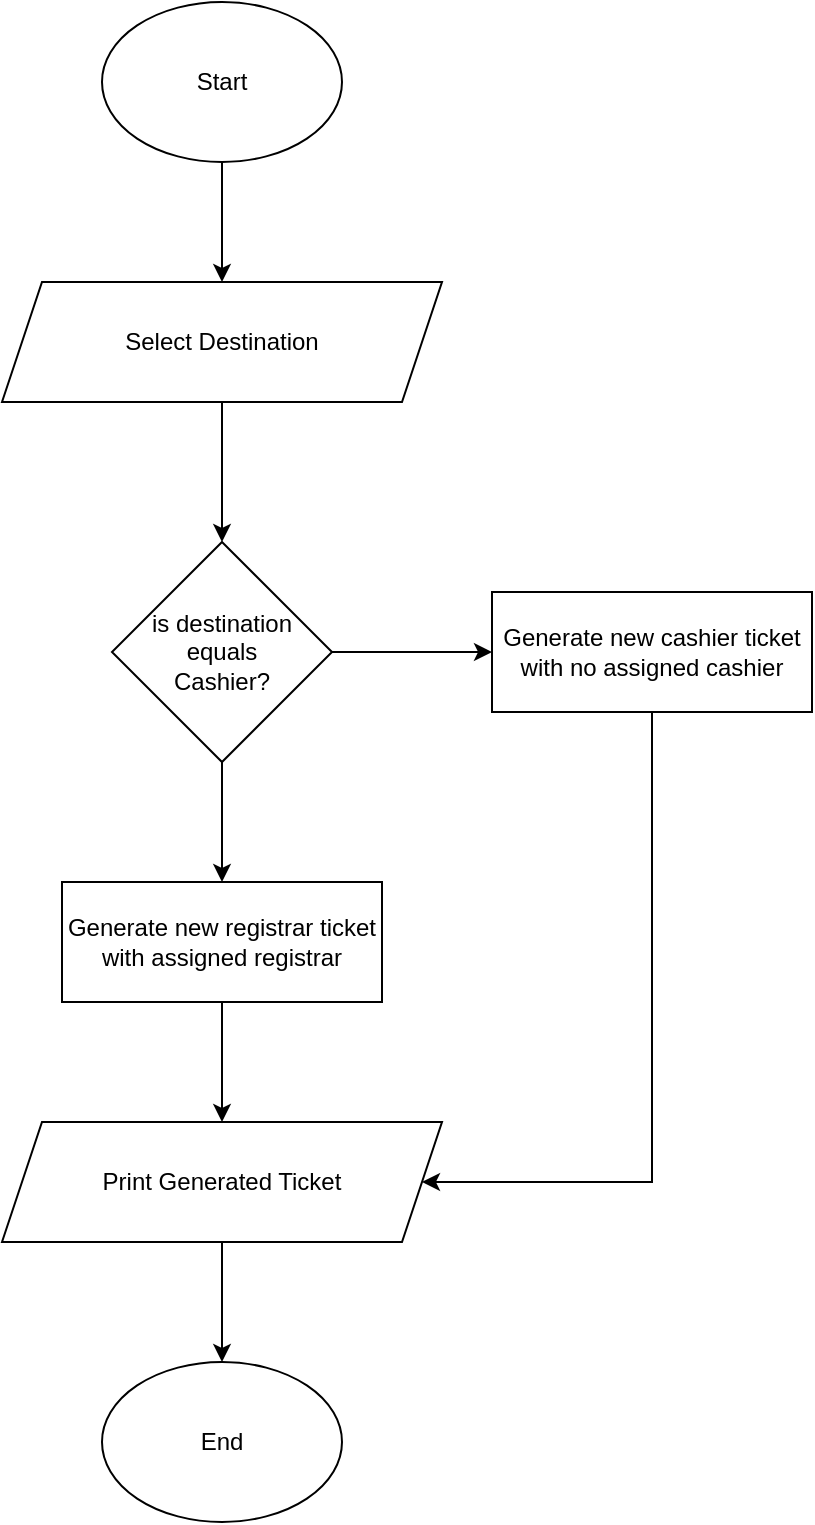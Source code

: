 <mxfile version="26.0.7">
  <diagram name="Page-1" id="pAmhl3rui1LBFJERfOYW">
    <mxGraphModel dx="987" dy="577" grid="1" gridSize="10" guides="1" tooltips="1" connect="1" arrows="1" fold="1" page="1" pageScale="1" pageWidth="850" pageHeight="1100" math="0" shadow="0">
      <root>
        <mxCell id="0" />
        <mxCell id="1" parent="0" />
        <mxCell id="WuAxMcX6Pfc4uK0pbkoB-10" style="edgeStyle=orthogonalEdgeStyle;rounded=0;orthogonalLoop=1;jettySize=auto;html=1;entryX=0.5;entryY=0;entryDx=0;entryDy=0;" edge="1" parent="1" source="WuAxMcX6Pfc4uK0pbkoB-1" target="WuAxMcX6Pfc4uK0pbkoB-3">
          <mxGeometry relative="1" as="geometry" />
        </mxCell>
        <mxCell id="WuAxMcX6Pfc4uK0pbkoB-1" value="Start" style="ellipse;whiteSpace=wrap;html=1;" vertex="1" parent="1">
          <mxGeometry x="365" y="40" width="120" height="80" as="geometry" />
        </mxCell>
        <mxCell id="WuAxMcX6Pfc4uK0pbkoB-2" value="End" style="ellipse;whiteSpace=wrap;html=1;" vertex="1" parent="1">
          <mxGeometry x="365" y="720" width="120" height="80" as="geometry" />
        </mxCell>
        <mxCell id="WuAxMcX6Pfc4uK0pbkoB-9" style="edgeStyle=orthogonalEdgeStyle;rounded=0;orthogonalLoop=1;jettySize=auto;html=1;entryX=0.5;entryY=0;entryDx=0;entryDy=0;" edge="1" parent="1" source="WuAxMcX6Pfc4uK0pbkoB-3" target="WuAxMcX6Pfc4uK0pbkoB-18">
          <mxGeometry relative="1" as="geometry">
            <mxPoint x="425" y="320" as="targetPoint" />
          </mxGeometry>
        </mxCell>
        <mxCell id="WuAxMcX6Pfc4uK0pbkoB-3" value="Select Destination" style="shape=parallelogram;perimeter=parallelogramPerimeter;whiteSpace=wrap;html=1;fixedSize=1;" vertex="1" parent="1">
          <mxGeometry x="315" y="180" width="220" height="60" as="geometry" />
        </mxCell>
        <mxCell id="WuAxMcX6Pfc4uK0pbkoB-23" style="edgeStyle=orthogonalEdgeStyle;rounded=0;orthogonalLoop=1;jettySize=auto;html=1;entryX=0;entryY=0.5;entryDx=0;entryDy=0;" edge="1" parent="1" source="WuAxMcX6Pfc4uK0pbkoB-18" target="WuAxMcX6Pfc4uK0pbkoB-20">
          <mxGeometry relative="1" as="geometry" />
        </mxCell>
        <mxCell id="WuAxMcX6Pfc4uK0pbkoB-24" style="edgeStyle=orthogonalEdgeStyle;rounded=0;orthogonalLoop=1;jettySize=auto;html=1;entryX=0.5;entryY=0;entryDx=0;entryDy=0;" edge="1" parent="1" source="WuAxMcX6Pfc4uK0pbkoB-18" target="WuAxMcX6Pfc4uK0pbkoB-22">
          <mxGeometry relative="1" as="geometry" />
        </mxCell>
        <mxCell id="WuAxMcX6Pfc4uK0pbkoB-18" value="is destination equals&lt;div&gt;Cashier?&lt;/div&gt;" style="rhombus;whiteSpace=wrap;html=1;" vertex="1" parent="1">
          <mxGeometry x="370" y="310" width="110" height="110" as="geometry" />
        </mxCell>
        <mxCell id="WuAxMcX6Pfc4uK0pbkoB-29" style="edgeStyle=orthogonalEdgeStyle;rounded=0;orthogonalLoop=1;jettySize=auto;html=1;entryX=1;entryY=0.5;entryDx=0;entryDy=0;" edge="1" parent="1" source="WuAxMcX6Pfc4uK0pbkoB-20" target="WuAxMcX6Pfc4uK0pbkoB-26">
          <mxGeometry relative="1" as="geometry">
            <Array as="points">
              <mxPoint x="640" y="630" />
            </Array>
          </mxGeometry>
        </mxCell>
        <mxCell id="WuAxMcX6Pfc4uK0pbkoB-20" value="Generate new cashier ticket with no assigned cashier" style="rounded=0;whiteSpace=wrap;html=1;" vertex="1" parent="1">
          <mxGeometry x="560" y="335" width="160" height="60" as="geometry" />
        </mxCell>
        <mxCell id="WuAxMcX6Pfc4uK0pbkoB-27" style="edgeStyle=orthogonalEdgeStyle;rounded=0;orthogonalLoop=1;jettySize=auto;html=1;entryX=0.5;entryY=0;entryDx=0;entryDy=0;" edge="1" parent="1" source="WuAxMcX6Pfc4uK0pbkoB-22" target="WuAxMcX6Pfc4uK0pbkoB-26">
          <mxGeometry relative="1" as="geometry" />
        </mxCell>
        <mxCell id="WuAxMcX6Pfc4uK0pbkoB-22" value="Generate new registrar ticket with assigned registrar" style="rounded=0;whiteSpace=wrap;html=1;" vertex="1" parent="1">
          <mxGeometry x="345" y="480" width="160" height="60" as="geometry" />
        </mxCell>
        <mxCell id="WuAxMcX6Pfc4uK0pbkoB-30" style="edgeStyle=orthogonalEdgeStyle;rounded=0;orthogonalLoop=1;jettySize=auto;html=1;entryX=0.5;entryY=0;entryDx=0;entryDy=0;" edge="1" parent="1" source="WuAxMcX6Pfc4uK0pbkoB-26" target="WuAxMcX6Pfc4uK0pbkoB-2">
          <mxGeometry relative="1" as="geometry" />
        </mxCell>
        <mxCell id="WuAxMcX6Pfc4uK0pbkoB-26" value="Print Generated Ticket" style="shape=parallelogram;perimeter=parallelogramPerimeter;whiteSpace=wrap;html=1;fixedSize=1;" vertex="1" parent="1">
          <mxGeometry x="315" y="600" width="220" height="60" as="geometry" />
        </mxCell>
      </root>
    </mxGraphModel>
  </diagram>
</mxfile>
